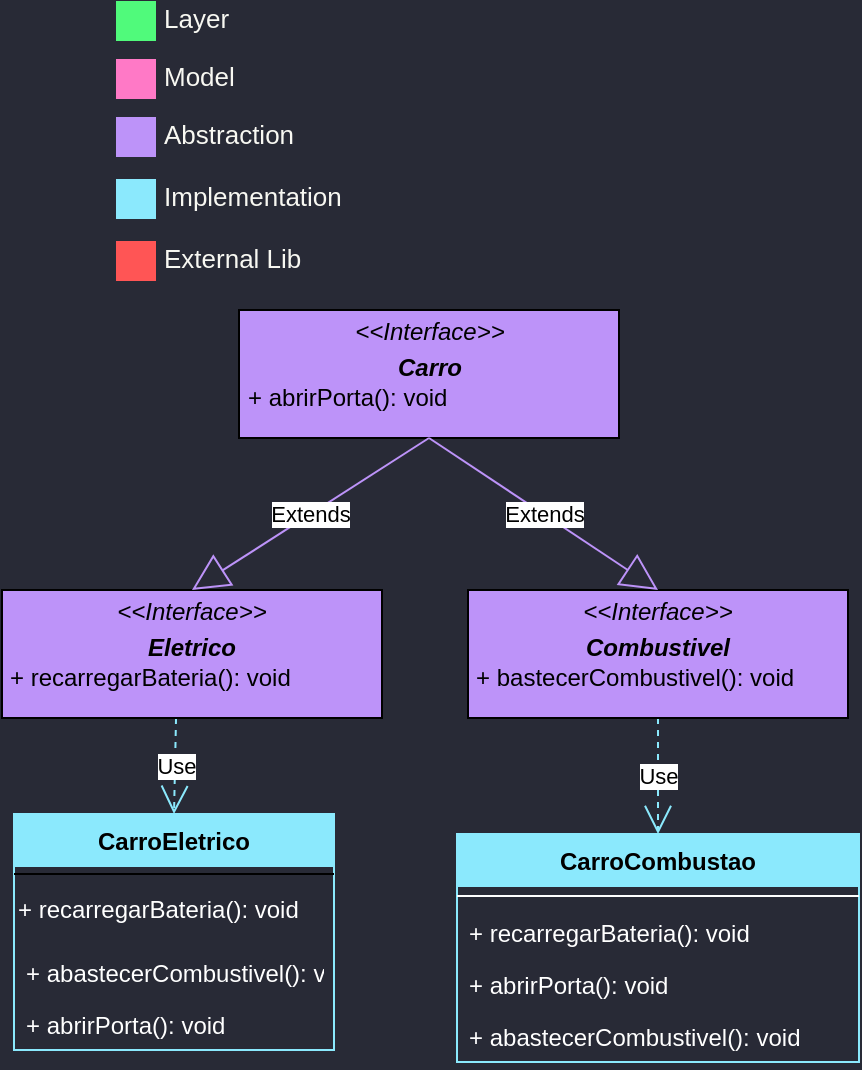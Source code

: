 <mxfile version="12.2.4" pages="1"><diagram id="xk0LYboaFIT9QmwzVqD-" name="Page-1"><mxGraphModel dx="1808" dy="1162" grid="0" gridSize="10" guides="1" tooltips="1" connect="1" arrows="1" fold="1" page="0" pageScale="1" pageWidth="827" pageHeight="1169" background="#282A36" math="0" shadow="0"><root><mxCell id="0"/><mxCell id="1" parent="0"/><mxCell id="69" value="" style="rounded=0;whiteSpace=wrap;html=1;strokeColor=none;strokeWidth=3;fillColor=#FF79C6;fontSize=13;fontColor=#F8F8F2;align=right;" parent="1" vertex="1"><mxGeometry x="-394" y="-136.5" width="20" height="20" as="geometry"/></mxCell><mxCell id="70" value="Model" style="text;html=1;resizable=0;points=[];autosize=1;align=left;verticalAlign=middle;spacingTop=-4;fontSize=13;fontColor=#F8F8F2;" parent="1" vertex="1"><mxGeometry x="-372" y="-134.5" width="45" height="16" as="geometry"/></mxCell><mxCell id="71" value="" style="rounded=0;whiteSpace=wrap;html=1;strokeColor=none;strokeWidth=3;fillColor=#BD93F9;fontSize=13;fontColor=#F8F8F2;align=right;" parent="1" vertex="1"><mxGeometry x="-394" y="-107.5" width="20" height="20" as="geometry"/></mxCell><mxCell id="72" value="Abstraction" style="text;html=1;resizable=0;points=[];autosize=1;align=left;verticalAlign=middle;spacingTop=-4;fontSize=13;fontColor=#F8F8F2;" parent="1" vertex="1"><mxGeometry x="-372" y="-105.5" width="75" height="16" as="geometry"/></mxCell><mxCell id="73" value="" style="rounded=0;whiteSpace=wrap;html=1;strokeColor=none;strokeWidth=3;fillColor=#8BE9FD;fontSize=13;fontColor=#F8F8F2;align=right;" parent="1" vertex="1"><mxGeometry x="-394" y="-76.5" width="20" height="20" as="geometry"/></mxCell><mxCell id="74" value="Implementation" style="text;html=1;resizable=0;points=[];autosize=1;align=left;verticalAlign=middle;spacingTop=-4;fontSize=13;fontColor=#F8F8F2;" parent="1" vertex="1"><mxGeometry x="-372" y="-74.5" width="99" height="16" as="geometry"/></mxCell><mxCell id="75" value="" style="rounded=0;whiteSpace=wrap;html=1;strokeColor=none;strokeWidth=3;fillColor=#50FA7B;fontSize=13;fontColor=#F8F8F2;align=right;" parent="1" vertex="1"><mxGeometry x="-394" y="-165.5" width="20" height="20" as="geometry"/></mxCell><mxCell id="76" value="Layer" style="text;html=1;resizable=0;points=[];autosize=1;align=left;verticalAlign=middle;spacingTop=-4;fontSize=13;fontColor=#F8F8F2;" parent="1" vertex="1"><mxGeometry x="-372" y="-163.5" width="43" height="16" as="geometry"/></mxCell><mxCell id="113" value="" style="rounded=0;whiteSpace=wrap;html=1;strokeColor=none;strokeWidth=3;fillColor=#FF5555;fontSize=13;fontColor=#F8F8F2;align=right;" parent="1" vertex="1"><mxGeometry x="-394" y="-45.5" width="20" height="20" as="geometry"/></mxCell><mxCell id="114" value="External Lib" style="text;html=1;resizable=0;points=[];autosize=1;align=left;verticalAlign=middle;spacingTop=-4;fontSize=13;fontColor=#F8F8F2;" parent="1" vertex="1"><mxGeometry x="-372" y="-43.5" width="79" height="16" as="geometry"/></mxCell><mxCell id="153" style="edgeStyle=orthogonalEdgeStyle;rounded=0;orthogonalLoop=1;jettySize=auto;html=1;exitX=0;exitY=0.5;exitDx=0;exitDy=0;entryX=1;entryY=0.5;entryDx=0;entryDy=0;fontSize=13;fontColor=#F8F8F2;strokeWidth=2;strokeColor=#BD93F9;" parent="1" edge="1"><mxGeometry relative="1" as="geometry"><mxPoint x="-102" y="213" as="targetPoint"/></mxGeometry></mxCell><mxCell id="154" style="edgeStyle=orthogonalEdgeStyle;rounded=0;orthogonalLoop=1;jettySize=auto;html=1;exitX=1;exitY=0.5;exitDx=0;exitDy=0;entryX=0;entryY=0.5;entryDx=0;entryDy=0;strokeColor=#BD93F9;strokeWidth=2;fontSize=13;fontColor=#F8F8F2;" parent="1" edge="1"><mxGeometry relative="1" as="geometry"><mxPoint x="94" y="213" as="sourcePoint"/></mxGeometry></mxCell><mxCell id="211" value="CarroCombustao" style="swimlane;fontStyle=1;align=center;verticalAlign=top;childLayout=stackLayout;horizontal=1;startSize=26;horizontalStack=0;resizeParent=1;resizeParentMax=0;resizeLast=0;collapsible=1;marginBottom=0;strokeColor=#8BE9FD;fillColor=#8BE9FD;" parent="1" vertex="1"><mxGeometry x="-223.5" y="251" width="201" height="114" as="geometry"/></mxCell><mxCell id="213" value="" style="line;strokeWidth=1;fillColor=none;align=left;verticalAlign=middle;spacingTop=-1;spacingLeft=3;spacingRight=3;rotatable=0;labelPosition=right;points=[];portConstraint=eastwest;strokeColor=#FFFFFF;" parent="211" vertex="1"><mxGeometry y="26" width="201" height="10" as="geometry"/></mxCell><mxCell id="240" value="+ recarregarBateria(): void" style="text;strokeColor=none;fillColor=none;align=left;verticalAlign=top;spacingLeft=4;spacingRight=4;overflow=hidden;rotatable=0;points=[[0,0.5],[1,0.5]];portConstraint=eastwest;fontColor=#FFFFFF;" parent="211" vertex="1"><mxGeometry y="36" width="201" height="26" as="geometry"/></mxCell><mxCell id="242" value="+ abrirPorta(): void&#10;&#10;" style="text;strokeColor=none;fillColor=none;align=left;verticalAlign=top;spacingLeft=4;spacingRight=4;overflow=hidden;rotatable=0;points=[[0,0.5],[1,0.5]];portConstraint=eastwest;fontColor=#FFFFFF;" parent="211" vertex="1"><mxGeometry y="62" width="201" height="26" as="geometry"/></mxCell><mxCell id="241" value="+ abastecerCombustivel(): void" style="text;strokeColor=none;fillColor=none;align=left;verticalAlign=top;spacingLeft=4;spacingRight=4;overflow=hidden;rotatable=0;points=[[0,0.5],[1,0.5]];portConstraint=eastwest;fontColor=#FFFFFF;" parent="211" vertex="1"><mxGeometry y="88" width="201" height="26" as="geometry"/></mxCell><mxCell id="219" value="CarroEletrico" style="swimlane;fontStyle=1;align=center;verticalAlign=top;childLayout=stackLayout;horizontal=1;startSize=26;horizontalStack=0;resizeParent=1;resizeParentMax=0;resizeLast=0;collapsible=1;marginBottom=0;strokeColor=#8BE9FD;fillColor=#8BE9FD;" parent="1" vertex="1"><mxGeometry x="-445" y="241" width="160" height="118" as="geometry"/></mxCell><mxCell id="221" value="" style="line;strokeWidth=1;fillColor=none;align=left;verticalAlign=middle;spacingTop=-1;spacingLeft=3;spacingRight=3;rotatable=0;labelPosition=right;points=[];portConstraint=eastwest;" parent="219" vertex="1"><mxGeometry y="26" width="160" height="8" as="geometry"/></mxCell><mxCell id="246" value="&lt;font color=&quot;#ffffff&quot;&gt;+ recarregarBateria(): void&lt;/font&gt;" style="text;html=1;direction=south;" parent="219" vertex="1"><mxGeometry y="34" width="160" height="32" as="geometry"/></mxCell><mxCell id="248" value="+ abastecerCombustivel(): void" style="text;strokeColor=none;fillColor=none;align=left;verticalAlign=top;spacingLeft=4;spacingRight=4;overflow=hidden;rotatable=0;points=[[0,0.5],[1,0.5]];portConstraint=eastwest;fontColor=#FFFFFF;" parent="219" vertex="1"><mxGeometry y="66" width="160" height="26" as="geometry"/></mxCell><mxCell id="247" value="+ abrirPorta(): void&#10;&#10;" style="text;strokeColor=none;fillColor=none;align=left;verticalAlign=top;spacingLeft=4;spacingRight=4;overflow=hidden;rotatable=0;points=[[0,0.5],[1,0.5]];portConstraint=eastwest;fontColor=#FFFFFF;" parent="219" vertex="1"><mxGeometry y="92" width="160" height="26" as="geometry"/></mxCell><mxCell id="244" value="&lt;p style=&quot;margin: 0px ; margin-top: 4px ; text-align: center&quot;&gt;&lt;i&gt;&amp;lt;&amp;lt;Interface&amp;gt;&amp;gt;&lt;/i&gt;&lt;/p&gt;&lt;p style=&quot;margin: 0px ; margin-top: 4px ; text-align: center&quot;&gt;&lt;i&gt;&lt;b&gt;Carro&lt;/b&gt;&lt;/i&gt;&lt;br&gt;&lt;/p&gt;&lt;p style=&quot;margin: 0px ; margin-left: 4px&quot;&gt;&lt;/p&gt;&lt;p style=&quot;margin: 0px ; margin-left: 4px&quot;&gt;+ abrirPorta(): void&lt;/p&gt;" style="verticalAlign=top;align=left;overflow=fill;fontSize=12;fontFamily=Helvetica;html=1;fillColor=#BD93F9;" parent="1" vertex="1"><mxGeometry x="-332.5" y="-11" width="190" height="64" as="geometry"/></mxCell><mxCell id="245" value="Use" style="endArrow=open;endSize=12;dashed=1;html=1;entryX=0.5;entryY=0;entryDx=0;entryDy=0;strokeColor=#8BE9FD;exitX=0.458;exitY=1;exitDx=0;exitDy=0;exitPerimeter=0;" parent="1" source="250" target="219" edge="1"><mxGeometry width="160" relative="1" as="geometry"><mxPoint x="-392" y="179" as="sourcePoint"/><mxPoint x="-314" y="344" as="targetPoint"/></mxGeometry></mxCell><mxCell id="249" value="Use" style="endArrow=open;endSize=12;dashed=1;html=1;strokeColor=#8BE9FD;entryX=0.5;entryY=0;entryDx=0;entryDy=0;exitX=0.5;exitY=1;exitDx=0;exitDy=0;" parent="1" source="251" target="211" edge="1"><mxGeometry width="160" relative="1" as="geometry"><mxPoint x="-84" y="168" as="sourcePoint"/><mxPoint x="-314" y="334" as="targetPoint"/></mxGeometry></mxCell><mxCell id="250" value="&lt;p style=&quot;margin: 0px ; margin-top: 4px ; text-align: center&quot;&gt;&lt;i&gt;&amp;lt;&amp;lt;Interface&amp;gt;&amp;gt;&lt;/i&gt;&lt;/p&gt;&lt;p style=&quot;margin: 0px ; margin-top: 4px ; text-align: center&quot;&gt;&lt;i&gt;&lt;b&gt;Eletrico&lt;/b&gt;&lt;/i&gt;&lt;br&gt;&lt;/p&gt;&lt;p style=&quot;margin: 0px ; margin-left: 4px&quot;&gt;&lt;/p&gt;&lt;p style=&quot;margin: 0px ; margin-left: 4px&quot;&gt;+ recarregarBateria(): void&lt;/p&gt;" style="verticalAlign=top;align=left;overflow=fill;fontSize=12;fontFamily=Helvetica;html=1;fillColor=#BD93F9;" parent="1" vertex="1"><mxGeometry x="-451" y="129" width="190" height="64" as="geometry"/></mxCell><mxCell id="251" value="&lt;p style=&quot;margin: 0px ; margin-top: 4px ; text-align: center&quot;&gt;&lt;i&gt;&amp;lt;&amp;lt;Interface&amp;gt;&amp;gt;&lt;/i&gt;&lt;/p&gt;&lt;p style=&quot;margin: 0px ; margin-top: 4px ; text-align: center&quot;&gt;&lt;b&gt;&lt;i&gt;Combustivel&lt;/i&gt;&lt;/b&gt;&lt;/p&gt;&lt;p style=&quot;margin: 0px ; margin-left: 4px&quot;&gt;&lt;/p&gt;&lt;p style=&quot;margin: 0px ; margin-left: 4px&quot;&gt;+ bastecerCombustivel(): void&lt;/p&gt;" style="verticalAlign=top;align=left;overflow=fill;fontSize=12;fontFamily=Helvetica;html=1;fillColor=#BD93F9;" parent="1" vertex="1"><mxGeometry x="-218" y="129" width="190" height="64" as="geometry"/></mxCell><mxCell id="254" value="Extends" style="endArrow=block;endSize=16;endFill=0;html=1;exitX=0.5;exitY=1;exitDx=0;exitDy=0;entryX=0.5;entryY=0;entryDx=0;entryDy=0;strokeColor=#BD93F9;" parent="1" source="244" target="250" edge="1"><mxGeometry width="160" relative="1" as="geometry"><mxPoint x="-487" y="399" as="sourcePoint"/><mxPoint x="-327" y="399" as="targetPoint"/></mxGeometry></mxCell><mxCell id="255" value="Extends" style="endArrow=block;endSize=16;endFill=0;html=1;strokeColor=#BD93F9;exitX=0.5;exitY=1;exitDx=0;exitDy=0;entryX=0.5;entryY=0;entryDx=0;entryDy=0;" parent="1" source="244" target="251" edge="1"><mxGeometry width="160" relative="1" as="geometry"><mxPoint x="-487" y="399" as="sourcePoint"/><mxPoint x="-327" y="399" as="targetPoint"/></mxGeometry></mxCell></root></mxGraphModel></diagram></mxfile>